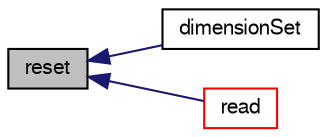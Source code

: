 digraph "reset"
{
  bgcolor="transparent";
  edge [fontname="FreeSans",fontsize="10",labelfontname="FreeSans",labelfontsize="10"];
  node [fontname="FreeSans",fontsize="10",shape=record];
  rankdir="LR";
  Node1 [label="reset",height=0.2,width=0.4,color="black", fillcolor="grey75", style="filled" fontcolor="black"];
  Node1 -> Node2 [dir="back",color="midnightblue",fontsize="10",style="solid",fontname="FreeSans"];
  Node2 [label="dimensionSet",height=0.2,width=0.4,color="black",URL="$a00513.html#a282d6eb5111077a37643129aac2b4a5b",tooltip="Copy constructor. "];
  Node1 -> Node3 [dir="back",color="midnightblue",fontsize="10",style="solid",fontname="FreeSans"];
  Node3 [label="read",height=0.2,width=0.4,color="red",URL="$a00513.html#a4b1272c56fc93e26715db0ffd87a9b1f",tooltip="Read using provided units. Used only in initial parsing. "];
}
